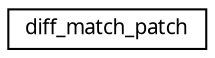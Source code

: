 digraph G
{
  edge [fontname="FreeSans.ttf",fontsize="10",labelfontname="FreeSans.ttf",labelfontsize="10"];
  node [fontname="FreeSans.ttf",fontsize="10",shape=record];
  rankdir=LR;
  Node1 [label="diff_match_patch",height=0.2,width=0.4,color="black", fillcolor="white", style="filled",URL="$classdiff__match__patch.html"];
}
